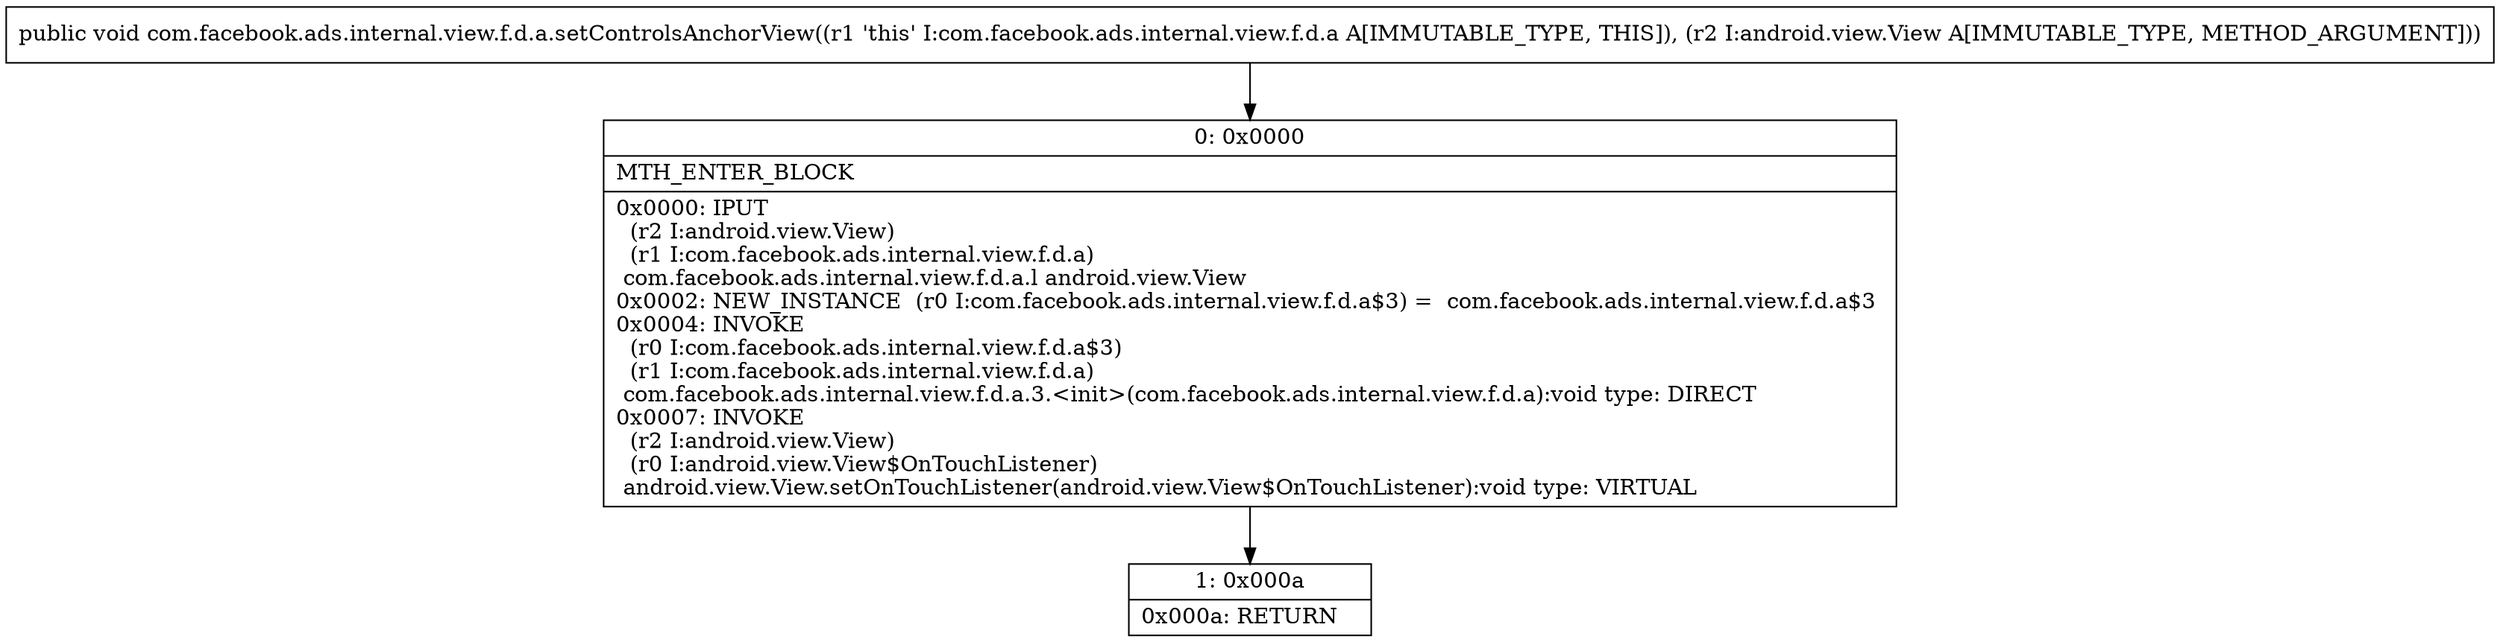 digraph "CFG forcom.facebook.ads.internal.view.f.d.a.setControlsAnchorView(Landroid\/view\/View;)V" {
Node_0 [shape=record,label="{0\:\ 0x0000|MTH_ENTER_BLOCK\l|0x0000: IPUT  \l  (r2 I:android.view.View)\l  (r1 I:com.facebook.ads.internal.view.f.d.a)\l com.facebook.ads.internal.view.f.d.a.l android.view.View \l0x0002: NEW_INSTANCE  (r0 I:com.facebook.ads.internal.view.f.d.a$3) =  com.facebook.ads.internal.view.f.d.a$3 \l0x0004: INVOKE  \l  (r0 I:com.facebook.ads.internal.view.f.d.a$3)\l  (r1 I:com.facebook.ads.internal.view.f.d.a)\l com.facebook.ads.internal.view.f.d.a.3.\<init\>(com.facebook.ads.internal.view.f.d.a):void type: DIRECT \l0x0007: INVOKE  \l  (r2 I:android.view.View)\l  (r0 I:android.view.View$OnTouchListener)\l android.view.View.setOnTouchListener(android.view.View$OnTouchListener):void type: VIRTUAL \l}"];
Node_1 [shape=record,label="{1\:\ 0x000a|0x000a: RETURN   \l}"];
MethodNode[shape=record,label="{public void com.facebook.ads.internal.view.f.d.a.setControlsAnchorView((r1 'this' I:com.facebook.ads.internal.view.f.d.a A[IMMUTABLE_TYPE, THIS]), (r2 I:android.view.View A[IMMUTABLE_TYPE, METHOD_ARGUMENT])) }"];
MethodNode -> Node_0;
Node_0 -> Node_1;
}

